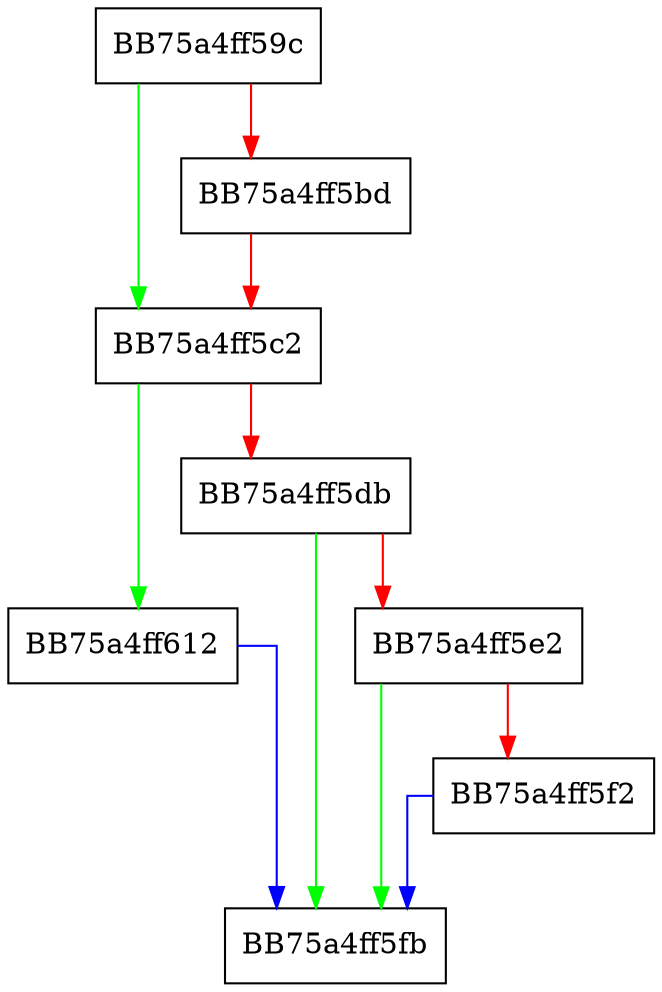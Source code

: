 digraph PredictedBlockCount {
  node [shape="box"];
  graph [splines=ortho];
  BB75a4ff59c -> BB75a4ff5c2 [color="green"];
  BB75a4ff59c -> BB75a4ff5bd [color="red"];
  BB75a4ff5bd -> BB75a4ff5c2 [color="red"];
  BB75a4ff5c2 -> BB75a4ff612 [color="green"];
  BB75a4ff5c2 -> BB75a4ff5db [color="red"];
  BB75a4ff5db -> BB75a4ff5fb [color="green"];
  BB75a4ff5db -> BB75a4ff5e2 [color="red"];
  BB75a4ff5e2 -> BB75a4ff5fb [color="green"];
  BB75a4ff5e2 -> BB75a4ff5f2 [color="red"];
  BB75a4ff5f2 -> BB75a4ff5fb [color="blue"];
  BB75a4ff612 -> BB75a4ff5fb [color="blue"];
}